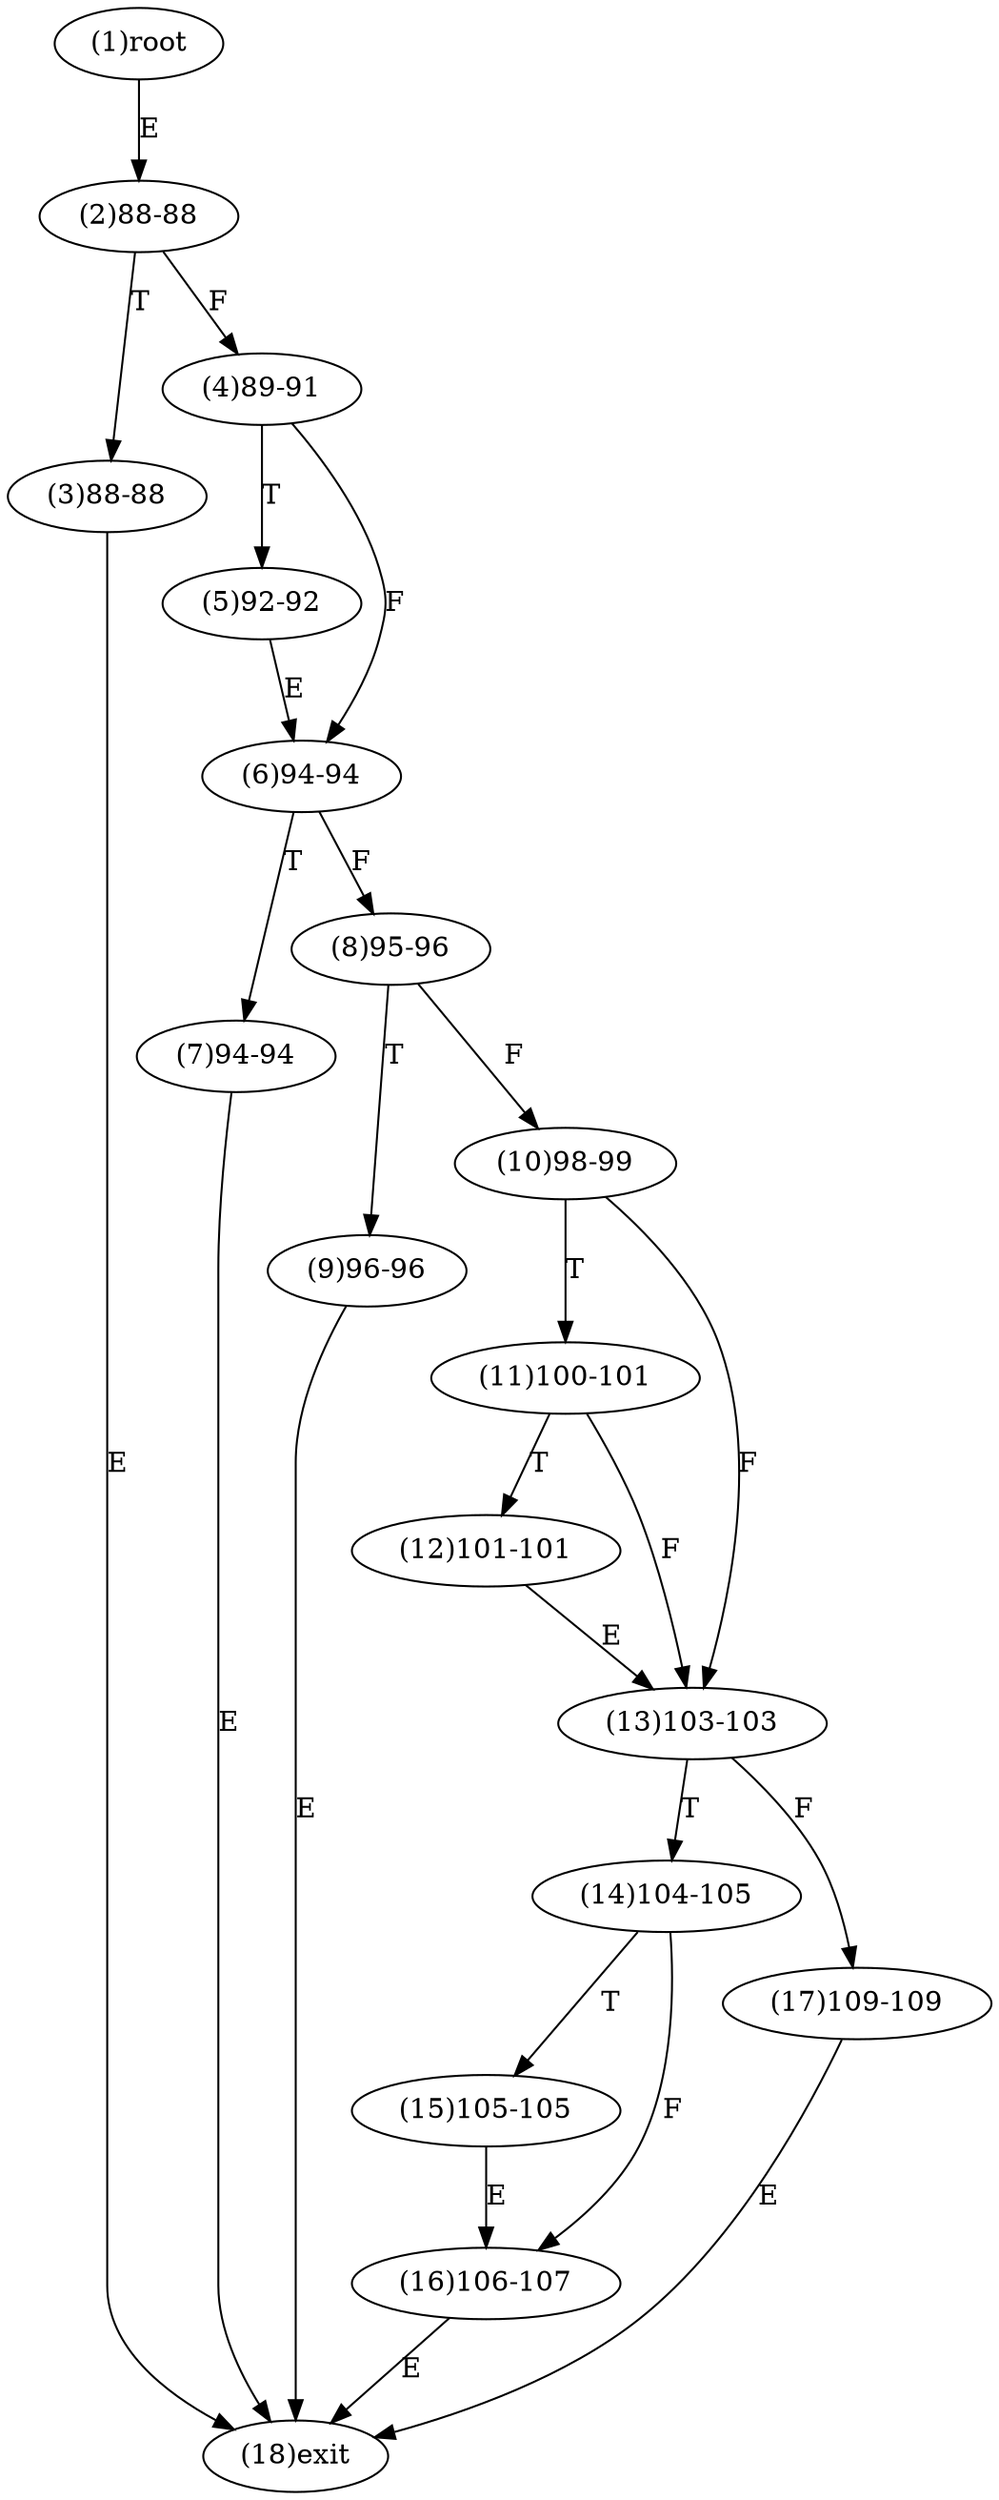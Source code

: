 digraph "" { 
1[ label="(1)root"];
2[ label="(2)88-88"];
3[ label="(3)88-88"];
4[ label="(4)89-91"];
5[ label="(5)92-92"];
6[ label="(6)94-94"];
7[ label="(7)94-94"];
8[ label="(8)95-96"];
9[ label="(9)96-96"];
10[ label="(10)98-99"];
11[ label="(11)100-101"];
12[ label="(12)101-101"];
13[ label="(13)103-103"];
14[ label="(14)104-105"];
15[ label="(15)105-105"];
17[ label="(17)109-109"];
16[ label="(16)106-107"];
18[ label="(18)exit"];
1->2[ label="E"];
2->4[ label="F"];
2->3[ label="T"];
3->18[ label="E"];
4->6[ label="F"];
4->5[ label="T"];
5->6[ label="E"];
6->8[ label="F"];
6->7[ label="T"];
7->18[ label="E"];
8->10[ label="F"];
8->9[ label="T"];
9->18[ label="E"];
10->13[ label="F"];
10->11[ label="T"];
11->13[ label="F"];
11->12[ label="T"];
12->13[ label="E"];
13->17[ label="F"];
13->14[ label="T"];
14->16[ label="F"];
14->15[ label="T"];
15->16[ label="E"];
16->18[ label="E"];
17->18[ label="E"];
}